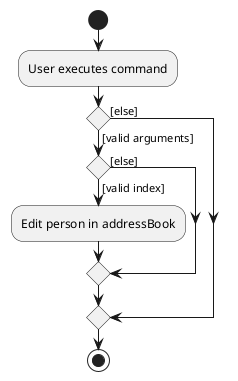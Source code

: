 @startuml

start
:User executes command;

if() then ([valid arguments])
    if() then ([valid index])
        :Edit person in addressBook;

    else([else])
        endif

else([else])
    endif

stop

@enduml
